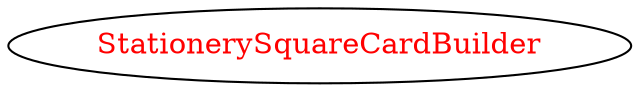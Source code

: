 digraph dependencyGraph {
 concentrate=true;
 ranksep="2.0";
 rankdir="LR"; 
 splines="ortho";
"StationerySquareCardBuilder" [fontcolor="red"];
}